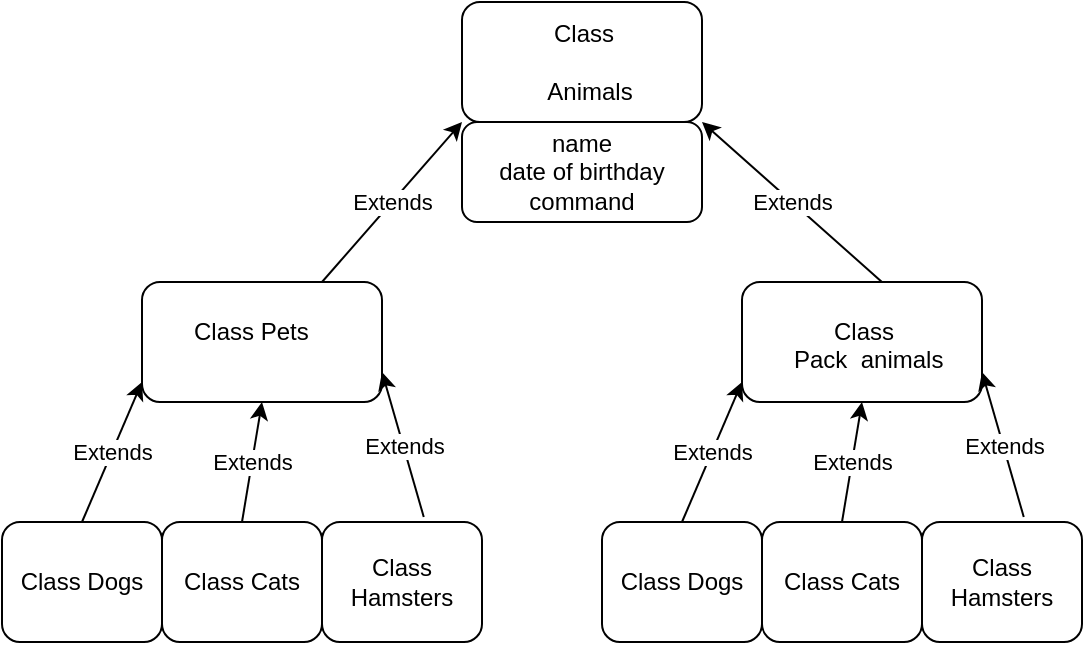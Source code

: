<mxfile version="22.1.2" type="device">
  <diagram name="Страница — 1" id="n2uVJLg3szCkKT7HwJUP">
    <mxGraphModel dx="633" dy="440" grid="1" gridSize="10" guides="1" tooltips="1" connect="1" arrows="1" fold="1" page="1" pageScale="1" pageWidth="827" pageHeight="1169" math="0" shadow="0">
      <root>
        <mxCell id="0" />
        <mxCell id="1" parent="0" />
        <mxCell id="7b_QM1m6nlScYoE4B4IT-1" value="" style="rounded=1;whiteSpace=wrap;html=1;" vertex="1" parent="1">
          <mxGeometry x="250" y="310" width="120" height="60" as="geometry" />
        </mxCell>
        <mxCell id="7b_QM1m6nlScYoE4B4IT-4" value="&amp;nbsp; &amp;nbsp; &amp;nbsp; Class&amp;nbsp;&lt;br&gt;&lt;br&gt;&amp;nbsp; &amp;nbsp; &amp;nbsp;Animals" style="text;strokeColor=none;fillColor=none;align=left;verticalAlign=middle;spacingLeft=4;spacingRight=4;overflow=hidden;points=[[0,0.5],[1,0.5]];portConstraint=eastwest;rotatable=0;whiteSpace=wrap;html=1;" vertex="1" parent="1">
          <mxGeometry x="270" y="310" width="100" height="60" as="geometry" />
        </mxCell>
        <mxCell id="7b_QM1m6nlScYoE4B4IT-6" value="" style="rounded=1;whiteSpace=wrap;html=1;" vertex="1" parent="1">
          <mxGeometry x="90" y="450" width="120" height="60" as="geometry" />
        </mxCell>
        <mxCell id="7b_QM1m6nlScYoE4B4IT-8" value="" style="endArrow=classic;html=1;rounded=0;entryX=0;entryY=0;entryDx=0;entryDy=0;exitX=0.75;exitY=0;exitDx=0;exitDy=0;" edge="1" parent="1" source="7b_QM1m6nlScYoE4B4IT-6" target="7b_QM1m6nlScYoE4B4IT-25">
          <mxGeometry relative="1" as="geometry">
            <mxPoint x="280" y="490" as="sourcePoint" />
            <mxPoint x="380" y="490" as="targetPoint" />
          </mxGeometry>
        </mxCell>
        <mxCell id="7b_QM1m6nlScYoE4B4IT-9" value="Extends" style="edgeLabel;resizable=0;html=1;align=center;verticalAlign=middle;" connectable="0" vertex="1" parent="7b_QM1m6nlScYoE4B4IT-8">
          <mxGeometry relative="1" as="geometry" />
        </mxCell>
        <mxCell id="7b_QM1m6nlScYoE4B4IT-12" value="&amp;nbsp; &amp;nbsp;Class Pets" style="text;strokeColor=none;fillColor=none;align=left;verticalAlign=middle;spacingLeft=4;spacingRight=4;overflow=hidden;points=[[0,0.5],[1,0.5]];portConstraint=eastwest;rotatable=0;whiteSpace=wrap;html=1;" vertex="1" parent="1">
          <mxGeometry x="100" y="460" width="100" height="30" as="geometry" />
        </mxCell>
        <mxCell id="7b_QM1m6nlScYoE4B4IT-13" value="" style="rounded=1;whiteSpace=wrap;html=1;" vertex="1" parent="1">
          <mxGeometry x="390" y="450" width="120" height="60" as="geometry" />
        </mxCell>
        <mxCell id="7b_QM1m6nlScYoE4B4IT-14" value="&amp;nbsp; &amp;nbsp; &amp;nbsp; Class Pack_animals" style="text;strokeColor=none;fillColor=none;align=left;verticalAlign=middle;spacingLeft=4;spacingRight=4;overflow=hidden;points=[[0,0.5],[1,0.5]];portConstraint=eastwest;rotatable=0;whiteSpace=wrap;html=1;" vertex="1" parent="1">
          <mxGeometry x="410" y="465" width="100" height="30" as="geometry" />
        </mxCell>
        <mxCell id="7b_QM1m6nlScYoE4B4IT-15" value="" style="endArrow=classic;html=1;rounded=0;exitX=0.583;exitY=0;exitDx=0;exitDy=0;exitPerimeter=0;entryX=1;entryY=1;entryDx=0;entryDy=0;" edge="1" parent="1" source="7b_QM1m6nlScYoE4B4IT-13" target="7b_QM1m6nlScYoE4B4IT-1">
          <mxGeometry relative="1" as="geometry">
            <mxPoint x="320" y="450" as="sourcePoint" />
            <mxPoint x="360" y="374" as="targetPoint" />
          </mxGeometry>
        </mxCell>
        <mxCell id="7b_QM1m6nlScYoE4B4IT-16" value="Extends" style="edgeLabel;resizable=0;html=1;align=center;verticalAlign=middle;" connectable="0" vertex="1" parent="7b_QM1m6nlScYoE4B4IT-15">
          <mxGeometry relative="1" as="geometry" />
        </mxCell>
        <mxCell id="7b_QM1m6nlScYoE4B4IT-21" value="Class Dogs" style="rounded=1;whiteSpace=wrap;html=1;" vertex="1" parent="1">
          <mxGeometry x="20" y="570" width="80" height="60" as="geometry" />
        </mxCell>
        <mxCell id="7b_QM1m6nlScYoE4B4IT-22" value="Class Cats" style="rounded=1;whiteSpace=wrap;html=1;" vertex="1" parent="1">
          <mxGeometry x="100" y="570" width="80" height="60" as="geometry" />
        </mxCell>
        <mxCell id="7b_QM1m6nlScYoE4B4IT-23" value="Class Hamsters" style="rounded=1;whiteSpace=wrap;html=1;" vertex="1" parent="1">
          <mxGeometry x="180" y="570" width="80" height="60" as="geometry" />
        </mxCell>
        <mxCell id="7b_QM1m6nlScYoE4B4IT-25" value="name&lt;br&gt;date of birthday&lt;br&gt;command" style="rounded=1;whiteSpace=wrap;html=1;align=center;" vertex="1" parent="1">
          <mxGeometry x="250" y="370" width="120" height="50" as="geometry" />
        </mxCell>
        <mxCell id="7b_QM1m6nlScYoE4B4IT-26" value="" style="endArrow=classic;html=1;rounded=0;exitX=0.5;exitY=0;exitDx=0;exitDy=0;" edge="1" parent="1" source="7b_QM1m6nlScYoE4B4IT-21">
          <mxGeometry relative="1" as="geometry">
            <mxPoint x="50" y="540" as="sourcePoint" />
            <mxPoint x="90" y="500" as="targetPoint" />
          </mxGeometry>
        </mxCell>
        <mxCell id="7b_QM1m6nlScYoE4B4IT-27" value="Extends" style="edgeLabel;resizable=0;html=1;align=center;verticalAlign=middle;" connectable="0" vertex="1" parent="7b_QM1m6nlScYoE4B4IT-26">
          <mxGeometry relative="1" as="geometry" />
        </mxCell>
        <mxCell id="7b_QM1m6nlScYoE4B4IT-28" value="" style="endArrow=classic;html=1;rounded=0;entryX=1;entryY=0.75;entryDx=0;entryDy=0;exitX=0.636;exitY=-0.042;exitDx=0;exitDy=0;exitPerimeter=0;" edge="1" parent="1" source="7b_QM1m6nlScYoE4B4IT-23" target="7b_QM1m6nlScYoE4B4IT-6">
          <mxGeometry relative="1" as="geometry">
            <mxPoint x="210" y="540" as="sourcePoint" />
            <mxPoint x="250" y="500" as="targetPoint" />
          </mxGeometry>
        </mxCell>
        <mxCell id="7b_QM1m6nlScYoE4B4IT-29" value="Extends" style="edgeLabel;resizable=0;html=1;align=center;verticalAlign=middle;" connectable="0" vertex="1" parent="7b_QM1m6nlScYoE4B4IT-28">
          <mxGeometry relative="1" as="geometry" />
        </mxCell>
        <mxCell id="7b_QM1m6nlScYoE4B4IT-31" value="" style="endArrow=classic;html=1;rounded=0;exitX=0.5;exitY=0;exitDx=0;exitDy=0;entryX=0.5;entryY=1;entryDx=0;entryDy=0;" edge="1" parent="1" target="7b_QM1m6nlScYoE4B4IT-6">
          <mxGeometry relative="1" as="geometry">
            <mxPoint x="140" y="570" as="sourcePoint" />
            <mxPoint x="170" y="500" as="targetPoint" />
          </mxGeometry>
        </mxCell>
        <mxCell id="7b_QM1m6nlScYoE4B4IT-32" value="Extends" style="edgeLabel;resizable=0;html=1;align=center;verticalAlign=middle;" connectable="0" vertex="1" parent="7b_QM1m6nlScYoE4B4IT-31">
          <mxGeometry relative="1" as="geometry" />
        </mxCell>
        <mxCell id="7b_QM1m6nlScYoE4B4IT-33" value="Class Dogs" style="rounded=1;whiteSpace=wrap;html=1;" vertex="1" parent="1">
          <mxGeometry x="320" y="570" width="80" height="60" as="geometry" />
        </mxCell>
        <mxCell id="7b_QM1m6nlScYoE4B4IT-34" value="Class Cats" style="rounded=1;whiteSpace=wrap;html=1;" vertex="1" parent="1">
          <mxGeometry x="400" y="570" width="80" height="60" as="geometry" />
        </mxCell>
        <mxCell id="7b_QM1m6nlScYoE4B4IT-35" value="Class Hamsters" style="rounded=1;whiteSpace=wrap;html=1;" vertex="1" parent="1">
          <mxGeometry x="480" y="570" width="80" height="60" as="geometry" />
        </mxCell>
        <mxCell id="7b_QM1m6nlScYoE4B4IT-37" value="" style="endArrow=classic;html=1;rounded=0;exitX=0.5;exitY=0;exitDx=0;exitDy=0;" edge="1" source="7b_QM1m6nlScYoE4B4IT-33" parent="1">
          <mxGeometry relative="1" as="geometry">
            <mxPoint x="350" y="540" as="sourcePoint" />
            <mxPoint x="390" y="500" as="targetPoint" />
          </mxGeometry>
        </mxCell>
        <mxCell id="7b_QM1m6nlScYoE4B4IT-38" value="Extends" style="edgeLabel;resizable=0;html=1;align=center;verticalAlign=middle;" connectable="0" vertex="1" parent="7b_QM1m6nlScYoE4B4IT-37">
          <mxGeometry relative="1" as="geometry" />
        </mxCell>
        <mxCell id="7b_QM1m6nlScYoE4B4IT-39" value="" style="endArrow=classic;html=1;rounded=0;entryX=1;entryY=0.75;entryDx=0;entryDy=0;exitX=0.636;exitY=-0.042;exitDx=0;exitDy=0;exitPerimeter=0;" edge="1" source="7b_QM1m6nlScYoE4B4IT-35" parent="1">
          <mxGeometry relative="1" as="geometry">
            <mxPoint x="510" y="540" as="sourcePoint" />
            <mxPoint x="510" y="495" as="targetPoint" />
          </mxGeometry>
        </mxCell>
        <mxCell id="7b_QM1m6nlScYoE4B4IT-40" value="Extends" style="edgeLabel;resizable=0;html=1;align=center;verticalAlign=middle;" connectable="0" vertex="1" parent="7b_QM1m6nlScYoE4B4IT-39">
          <mxGeometry relative="1" as="geometry" />
        </mxCell>
        <mxCell id="7b_QM1m6nlScYoE4B4IT-41" value="" style="endArrow=classic;html=1;rounded=0;exitX=0.5;exitY=0;exitDx=0;exitDy=0;entryX=0.5;entryY=1;entryDx=0;entryDy=0;" edge="1" parent="1">
          <mxGeometry relative="1" as="geometry">
            <mxPoint x="440" y="570" as="sourcePoint" />
            <mxPoint x="450" y="510" as="targetPoint" />
          </mxGeometry>
        </mxCell>
        <mxCell id="7b_QM1m6nlScYoE4B4IT-42" value="Extends" style="edgeLabel;resizable=0;html=1;align=center;verticalAlign=middle;" connectable="0" vertex="1" parent="7b_QM1m6nlScYoE4B4IT-41">
          <mxGeometry relative="1" as="geometry" />
        </mxCell>
      </root>
    </mxGraphModel>
  </diagram>
</mxfile>

